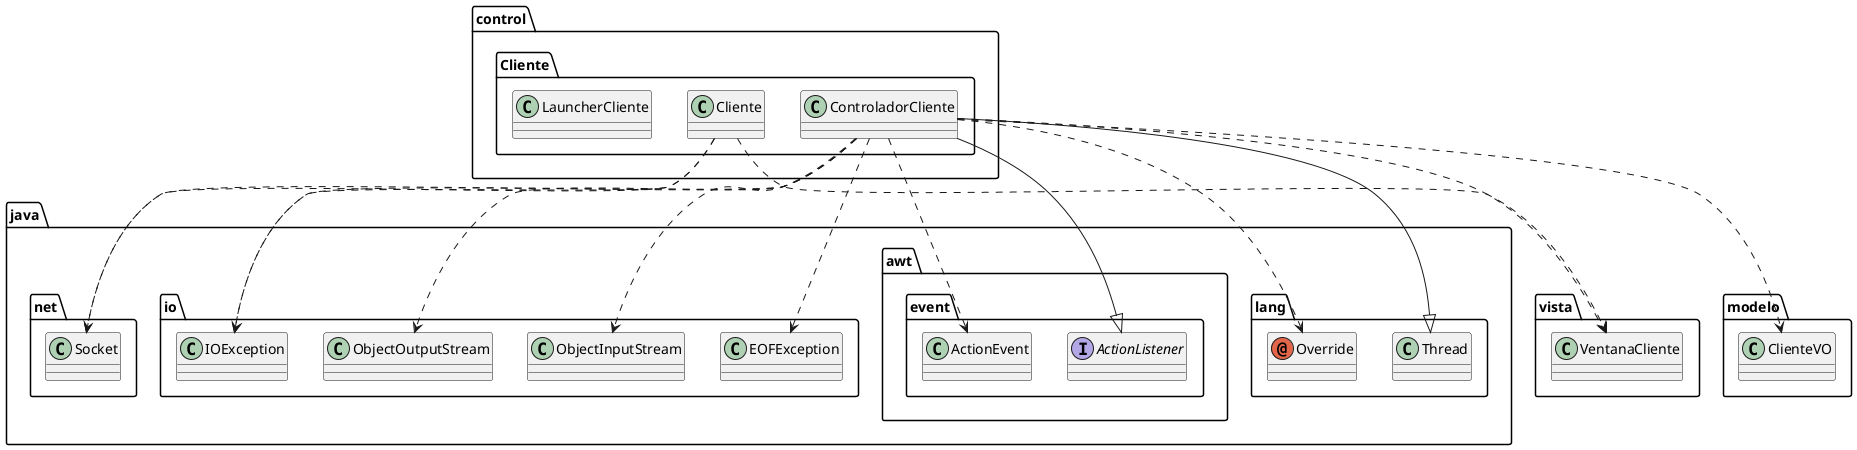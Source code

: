 @startuml
annotation java.lang.Override
class control.Cliente.Cliente
class control.Cliente.ControladorCliente
class control.Cliente.LauncherCliente
class java.awt.event.ActionEvent
class java.io.EOFException
class java.io.IOException
class java.io.ObjectInputStream
class java.io.ObjectOutputStream
class java.lang.Thread
class java.net.Socket
class modelo.ClienteVO
class vista.VentanaCliente
interface java.awt.event.ActionListener
control.Cliente.Cliente ..> java.io.IOException
control.Cliente.Cliente ..> java.net.Socket
control.Cliente.Cliente ..> vista.VentanaCliente
control.Cliente.ControladorCliente ..> java.lang.Override
control.Cliente.ControladorCliente ..> java.awt.event.ActionEvent
control.Cliente.ControladorCliente ..> java.io.EOFException
control.Cliente.ControladorCliente ..> java.io.IOException
control.Cliente.ControladorCliente ..> java.io.ObjectInputStream
control.Cliente.ControladorCliente ..> java.io.ObjectOutputStream
control.Cliente.ControladorCliente --|> java.lang.Thread
control.Cliente.ControladorCliente ..> java.net.Socket
control.Cliente.ControladorCliente ..> modelo.ClienteVO
control.Cliente.ControladorCliente ..> vista.VentanaCliente
control.Cliente.ControladorCliente --|> java.awt.event.ActionListener
@enduml